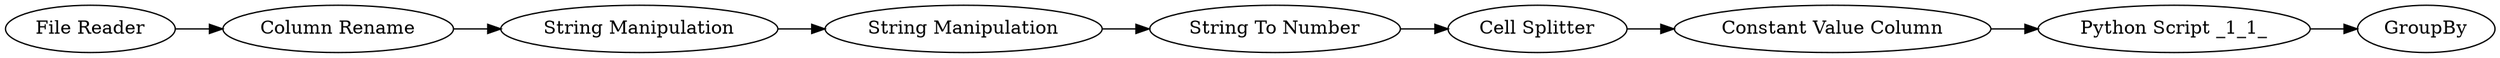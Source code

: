 digraph {
	12 -> 13
	4 -> 5
	1 -> 2
	7 -> 11
	5 -> 6
	11 -> 12
	6 -> 7
	2 -> 4
	5 [label="String Manipulation"]
	13 [label=GroupBy]
	1 [label="File Reader"]
	7 [label="Cell Splitter"]
	11 [label="Constant Value Column"]
	4 [label="String Manipulation"]
	6 [label="String To Number"]
	2 [label="Column Rename"]
	12 [label="Python Script _1_1_"]
	rankdir=LR
}
